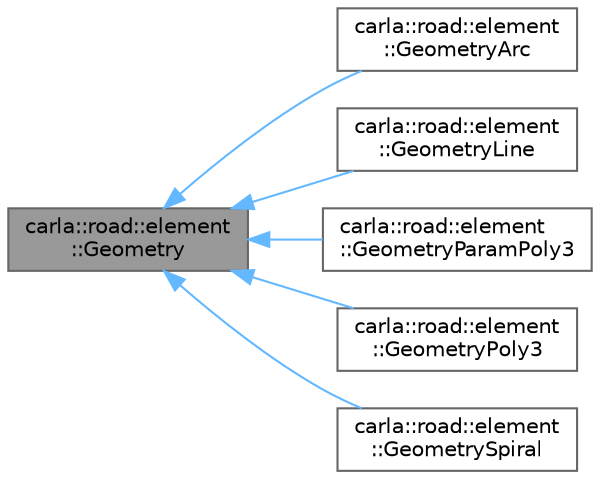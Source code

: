 digraph "carla::road::element::Geometry"
{
 // INTERACTIVE_SVG=YES
 // LATEX_PDF_SIZE
  bgcolor="transparent";
  edge [fontname=Helvetica,fontsize=10,labelfontname=Helvetica,labelfontsize=10];
  node [fontname=Helvetica,fontsize=10,shape=box,height=0.2,width=0.4];
  rankdir="LR";
  Node1 [id="Node000001",label="carla::road::element\l::Geometry",height=0.2,width=0.4,color="gray40", fillcolor="grey60", style="filled", fontcolor="black",tooltip=" "];
  Node1 -> Node2 [id="edge1_Node000001_Node000002",dir="back",color="steelblue1",style="solid",tooltip=" "];
  Node2 [id="Node000002",label="carla::road::element\l::GeometryArc",height=0.2,width=0.4,color="gray40", fillcolor="white", style="filled",URL="$d2/d63/classcarla_1_1road_1_1element_1_1GeometryArc.html",tooltip=" "];
  Node1 -> Node3 [id="edge2_Node000001_Node000003",dir="back",color="steelblue1",style="solid",tooltip=" "];
  Node3 [id="Node000003",label="carla::road::element\l::GeometryLine",height=0.2,width=0.4,color="gray40", fillcolor="white", style="filled",URL="$d2/da7/classcarla_1_1road_1_1element_1_1GeometryLine.html",tooltip=" "];
  Node1 -> Node4 [id="edge3_Node000001_Node000004",dir="back",color="steelblue1",style="solid",tooltip=" "];
  Node4 [id="Node000004",label="carla::road::element\l::GeometryParamPoly3",height=0.2,width=0.4,color="gray40", fillcolor="white", style="filled",URL="$da/dfa/classcarla_1_1road_1_1element_1_1GeometryParamPoly3.html",tooltip=" "];
  Node1 -> Node5 [id="edge4_Node000001_Node000005",dir="back",color="steelblue1",style="solid",tooltip=" "];
  Node5 [id="Node000005",label="carla::road::element\l::GeometryPoly3",height=0.2,width=0.4,color="gray40", fillcolor="white", style="filled",URL="$da/dee/classcarla_1_1road_1_1element_1_1GeometryPoly3.html",tooltip=" "];
  Node1 -> Node6 [id="edge5_Node000001_Node000006",dir="back",color="steelblue1",style="solid",tooltip=" "];
  Node6 [id="Node000006",label="carla::road::element\l::GeometrySpiral",height=0.2,width=0.4,color="gray40", fillcolor="white", style="filled",URL="$de/d24/classcarla_1_1road_1_1element_1_1GeometrySpiral.html",tooltip=" "];
}
